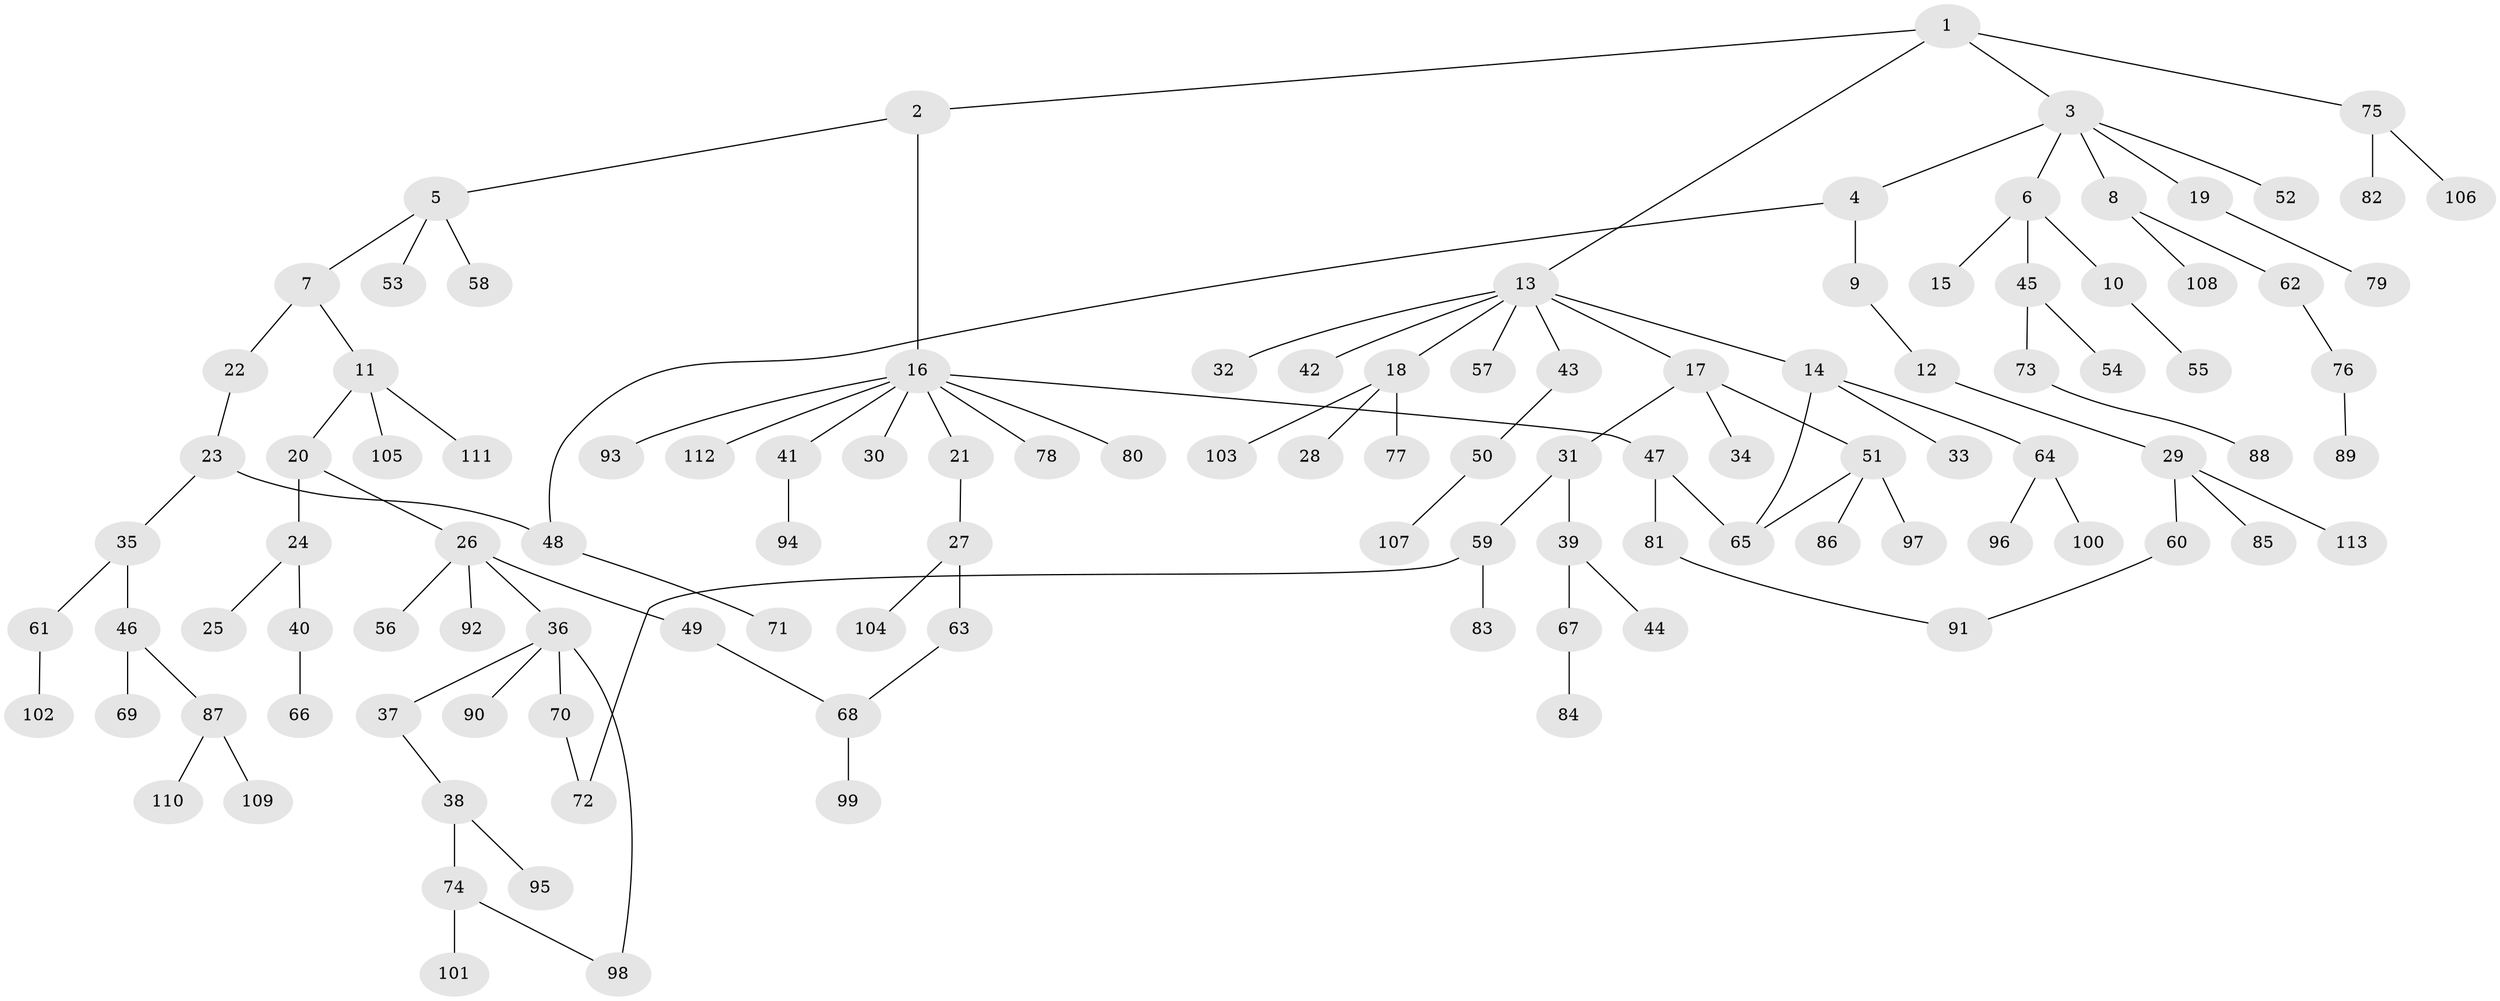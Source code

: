 // Generated by graph-tools (version 1.1) at 2025/49/03/09/25 03:49:23]
// undirected, 113 vertices, 119 edges
graph export_dot {
graph [start="1"]
  node [color=gray90,style=filled];
  1;
  2;
  3;
  4;
  5;
  6;
  7;
  8;
  9;
  10;
  11;
  12;
  13;
  14;
  15;
  16;
  17;
  18;
  19;
  20;
  21;
  22;
  23;
  24;
  25;
  26;
  27;
  28;
  29;
  30;
  31;
  32;
  33;
  34;
  35;
  36;
  37;
  38;
  39;
  40;
  41;
  42;
  43;
  44;
  45;
  46;
  47;
  48;
  49;
  50;
  51;
  52;
  53;
  54;
  55;
  56;
  57;
  58;
  59;
  60;
  61;
  62;
  63;
  64;
  65;
  66;
  67;
  68;
  69;
  70;
  71;
  72;
  73;
  74;
  75;
  76;
  77;
  78;
  79;
  80;
  81;
  82;
  83;
  84;
  85;
  86;
  87;
  88;
  89;
  90;
  91;
  92;
  93;
  94;
  95;
  96;
  97;
  98;
  99;
  100;
  101;
  102;
  103;
  104;
  105;
  106;
  107;
  108;
  109;
  110;
  111;
  112;
  113;
  1 -- 2;
  1 -- 3;
  1 -- 13;
  1 -- 75;
  2 -- 5;
  2 -- 16;
  3 -- 4;
  3 -- 6;
  3 -- 8;
  3 -- 19;
  3 -- 52;
  4 -- 9;
  4 -- 48;
  5 -- 7;
  5 -- 53;
  5 -- 58;
  6 -- 10;
  6 -- 15;
  6 -- 45;
  7 -- 11;
  7 -- 22;
  8 -- 62;
  8 -- 108;
  9 -- 12;
  10 -- 55;
  11 -- 20;
  11 -- 105;
  11 -- 111;
  12 -- 29;
  13 -- 14;
  13 -- 17;
  13 -- 18;
  13 -- 32;
  13 -- 42;
  13 -- 43;
  13 -- 57;
  14 -- 33;
  14 -- 64;
  14 -- 65;
  16 -- 21;
  16 -- 30;
  16 -- 41;
  16 -- 47;
  16 -- 78;
  16 -- 80;
  16 -- 93;
  16 -- 112;
  17 -- 31;
  17 -- 34;
  17 -- 51;
  18 -- 28;
  18 -- 77;
  18 -- 103;
  19 -- 79;
  20 -- 24;
  20 -- 26;
  21 -- 27;
  22 -- 23;
  23 -- 35;
  23 -- 48;
  24 -- 25;
  24 -- 40;
  26 -- 36;
  26 -- 49;
  26 -- 56;
  26 -- 92;
  27 -- 63;
  27 -- 104;
  29 -- 60;
  29 -- 85;
  29 -- 113;
  31 -- 39;
  31 -- 59;
  35 -- 46;
  35 -- 61;
  36 -- 37;
  36 -- 70;
  36 -- 90;
  36 -- 98;
  37 -- 38;
  38 -- 74;
  38 -- 95;
  39 -- 44;
  39 -- 67;
  40 -- 66;
  41 -- 94;
  43 -- 50;
  45 -- 54;
  45 -- 73;
  46 -- 69;
  46 -- 87;
  47 -- 81;
  47 -- 65;
  48 -- 71;
  49 -- 68;
  50 -- 107;
  51 -- 86;
  51 -- 97;
  51 -- 65;
  59 -- 83;
  59 -- 72;
  60 -- 91;
  61 -- 102;
  62 -- 76;
  63 -- 68;
  64 -- 96;
  64 -- 100;
  67 -- 84;
  68 -- 99;
  70 -- 72;
  73 -- 88;
  74 -- 98;
  74 -- 101;
  75 -- 82;
  75 -- 106;
  76 -- 89;
  81 -- 91;
  87 -- 109;
  87 -- 110;
}
